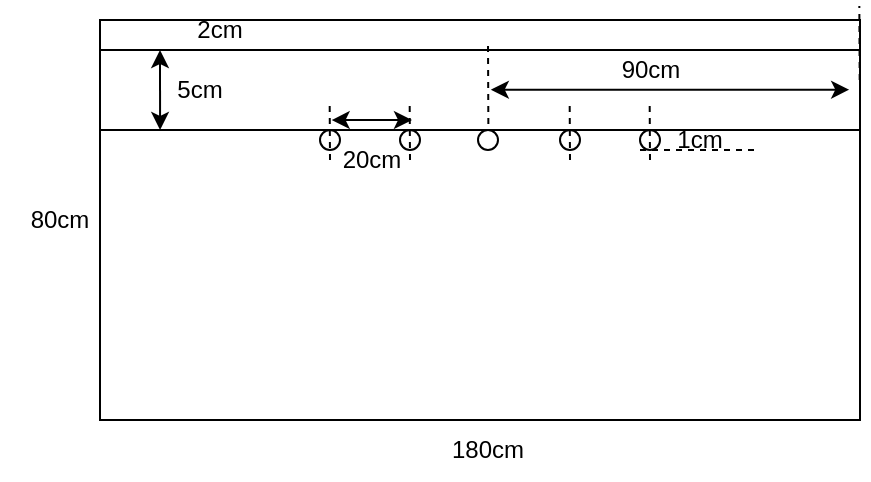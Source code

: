 <mxfile version="24.7.12">
  <diagram name="第 1 页" id="TZFfbjAKG4-1BkYDQpBm">
    <mxGraphModel dx="395" dy="245" grid="1" gridSize="10" guides="1" tooltips="1" connect="1" arrows="1" fold="1" page="1" pageScale="1" pageWidth="827" pageHeight="1169" math="0" shadow="0">
      <root>
        <mxCell id="0" />
        <mxCell id="1" parent="0" />
        <mxCell id="57cuToI_xoXF8MMXr-vU-1" value="" style="rounded=0;whiteSpace=wrap;html=1;strokeWidth=1;" vertex="1" parent="1">
          <mxGeometry x="220" y="260" width="380" height="200" as="geometry" />
        </mxCell>
        <mxCell id="57cuToI_xoXF8MMXr-vU-6" value="" style="rounded=0;whiteSpace=wrap;html=1;" vertex="1" parent="1">
          <mxGeometry x="220" y="275" width="380" height="40" as="geometry" />
        </mxCell>
        <mxCell id="57cuToI_xoXF8MMXr-vU-7" value="" style="ellipse;whiteSpace=wrap;html=1;aspect=fixed;" vertex="1" parent="1">
          <mxGeometry x="370" y="315" width="10" height="10" as="geometry" />
        </mxCell>
        <mxCell id="57cuToI_xoXF8MMXr-vU-11" value="" style="ellipse;whiteSpace=wrap;html=1;aspect=fixed;" vertex="1" parent="1">
          <mxGeometry x="409" y="315" width="10" height="10" as="geometry" />
        </mxCell>
        <mxCell id="57cuToI_xoXF8MMXr-vU-12" value="" style="ellipse;whiteSpace=wrap;html=1;aspect=fixed;" vertex="1" parent="1">
          <mxGeometry x="450" y="315" width="10" height="10" as="geometry" />
        </mxCell>
        <mxCell id="57cuToI_xoXF8MMXr-vU-13" value="" style="ellipse;whiteSpace=wrap;html=1;aspect=fixed;" vertex="1" parent="1">
          <mxGeometry x="490" y="315" width="10" height="10" as="geometry" />
        </mxCell>
        <mxCell id="57cuToI_xoXF8MMXr-vU-14" value="" style="ellipse;whiteSpace=wrap;html=1;aspect=fixed;" vertex="1" parent="1">
          <mxGeometry x="330" y="315" width="10" height="10" as="geometry" />
        </mxCell>
        <mxCell id="57cuToI_xoXF8MMXr-vU-16" value="" style="endArrow=classic;startArrow=classic;html=1;rounded=0;exitX=0.289;exitY=0.469;exitDx=0;exitDy=0;exitPerimeter=0;" edge="1" parent="1">
          <mxGeometry width="50" height="50" relative="1" as="geometry">
            <mxPoint x="335.82" y="310.05" as="sourcePoint" />
            <mxPoint x="376" y="310" as="targetPoint" />
            <Array as="points">
              <mxPoint x="355.82" y="310" />
            </Array>
          </mxGeometry>
        </mxCell>
        <mxCell id="57cuToI_xoXF8MMXr-vU-20" value="" style="endArrow=none;dashed=1;html=1;rounded=0;" edge="1" parent="1">
          <mxGeometry width="50" height="50" relative="1" as="geometry">
            <mxPoint x="335" y="330" as="sourcePoint" />
            <mxPoint x="334.83" y="300" as="targetPoint" />
          </mxGeometry>
        </mxCell>
        <mxCell id="57cuToI_xoXF8MMXr-vU-22" value="" style="endArrow=none;dashed=1;html=1;rounded=0;" edge="1" parent="1">
          <mxGeometry width="50" height="50" relative="1" as="geometry">
            <mxPoint x="375" y="330" as="sourcePoint" />
            <mxPoint x="374.83" y="300" as="targetPoint" />
          </mxGeometry>
        </mxCell>
        <mxCell id="57cuToI_xoXF8MMXr-vU-23" value="" style="endArrow=none;dashed=1;html=1;rounded=0;exitX=0.511;exitY=0.925;exitDx=0;exitDy=0;exitPerimeter=0;" edge="1" parent="1" source="57cuToI_xoXF8MMXr-vU-6">
          <mxGeometry width="50" height="50" relative="1" as="geometry">
            <mxPoint x="414" y="330" as="sourcePoint" />
            <mxPoint x="414" y="270" as="targetPoint" />
          </mxGeometry>
        </mxCell>
        <mxCell id="57cuToI_xoXF8MMXr-vU-24" value="" style="endArrow=none;dashed=1;html=1;rounded=0;" edge="1" parent="1">
          <mxGeometry width="50" height="50" relative="1" as="geometry">
            <mxPoint x="455" y="330" as="sourcePoint" />
            <mxPoint x="454.83" y="300" as="targetPoint" />
          </mxGeometry>
        </mxCell>
        <mxCell id="57cuToI_xoXF8MMXr-vU-25" value="" style="endArrow=none;dashed=1;html=1;rounded=0;" edge="1" parent="1">
          <mxGeometry width="50" height="50" relative="1" as="geometry">
            <mxPoint x="495" y="330" as="sourcePoint" />
            <mxPoint x="494.83" y="300" as="targetPoint" />
          </mxGeometry>
        </mxCell>
        <mxCell id="57cuToI_xoXF8MMXr-vU-26" value="" style="endArrow=classic;startArrow=classic;html=1;rounded=0;" edge="1" parent="1">
          <mxGeometry width="50" height="50" relative="1" as="geometry">
            <mxPoint x="415.41" y="294.83" as="sourcePoint" />
            <mxPoint x="594.59" y="294.83" as="targetPoint" />
            <Array as="points">
              <mxPoint x="574.41" y="294.83" />
            </Array>
          </mxGeometry>
        </mxCell>
        <mxCell id="57cuToI_xoXF8MMXr-vU-27" value="" style="endArrow=none;dashed=1;html=1;rounded=0;exitX=0.511;exitY=0.925;exitDx=0;exitDy=0;exitPerimeter=0;" edge="1" parent="1">
          <mxGeometry width="50" height="50" relative="1" as="geometry">
            <mxPoint x="599.84" y="290" as="sourcePoint" />
            <mxPoint x="599.67" y="253" as="targetPoint" />
          </mxGeometry>
        </mxCell>
        <mxCell id="57cuToI_xoXF8MMXr-vU-28" value="90cm" style="text;html=1;align=center;verticalAlign=middle;resizable=0;points=[];autosize=1;strokeColor=none;fillColor=none;" vertex="1" parent="1">
          <mxGeometry x="470" y="270" width="50" height="30" as="geometry" />
        </mxCell>
        <mxCell id="57cuToI_xoXF8MMXr-vU-29" value="2cm" style="text;html=1;align=center;verticalAlign=middle;whiteSpace=wrap;rounded=0;" vertex="1" parent="1">
          <mxGeometry x="250" y="250" width="60" height="30" as="geometry" />
        </mxCell>
        <mxCell id="57cuToI_xoXF8MMXr-vU-30" value="" style="endArrow=classic;startArrow=classic;html=1;rounded=0;entryX=0.158;entryY=0.55;entryDx=0;entryDy=0;entryPerimeter=0;" edge="1" parent="1">
          <mxGeometry width="50" height="50" relative="1" as="geometry">
            <mxPoint x="250.0" y="275" as="sourcePoint" />
            <mxPoint x="250.04" y="315" as="targetPoint" />
          </mxGeometry>
        </mxCell>
        <mxCell id="57cuToI_xoXF8MMXr-vU-31" value="5cm" style="text;html=1;align=center;verticalAlign=middle;whiteSpace=wrap;rounded=0;" vertex="1" parent="1">
          <mxGeometry x="240" y="280" width="60" height="30" as="geometry" />
        </mxCell>
        <mxCell id="57cuToI_xoXF8MMXr-vU-32" value="" style="endArrow=none;dashed=1;html=1;rounded=0;exitX=0.5;exitY=0.3;exitDx=0;exitDy=0;exitPerimeter=0;" edge="1" parent="1">
          <mxGeometry width="50" height="50" relative="1" as="geometry">
            <mxPoint x="490" y="315" as="sourcePoint" />
            <mxPoint x="549" y="315" as="targetPoint" />
          </mxGeometry>
        </mxCell>
        <mxCell id="57cuToI_xoXF8MMXr-vU-33" value="" style="endArrow=none;dashed=1;html=1;rounded=0;exitX=0.5;exitY=0.3;exitDx=0;exitDy=0;exitPerimeter=0;" edge="1" parent="1">
          <mxGeometry width="50" height="50" relative="1" as="geometry">
            <mxPoint x="490" y="325" as="sourcePoint" />
            <mxPoint x="549" y="325" as="targetPoint" />
          </mxGeometry>
        </mxCell>
        <mxCell id="57cuToI_xoXF8MMXr-vU-34" value="1cm" style="text;html=1;align=center;verticalAlign=middle;whiteSpace=wrap;rounded=0;" vertex="1" parent="1">
          <mxGeometry x="490" y="305" width="60" height="30" as="geometry" />
        </mxCell>
        <mxCell id="57cuToI_xoXF8MMXr-vU-35" value="20cm" style="text;html=1;align=center;verticalAlign=middle;whiteSpace=wrap;rounded=0;" vertex="1" parent="1">
          <mxGeometry x="326" y="315" width="60" height="30" as="geometry" />
        </mxCell>
        <mxCell id="57cuToI_xoXF8MMXr-vU-56" value="80cm" style="text;html=1;align=center;verticalAlign=middle;whiteSpace=wrap;rounded=0;" vertex="1" parent="1">
          <mxGeometry x="170" y="345" width="60" height="30" as="geometry" />
        </mxCell>
        <mxCell id="57cuToI_xoXF8MMXr-vU-57" value="180cm" style="text;html=1;align=center;verticalAlign=middle;whiteSpace=wrap;rounded=0;" vertex="1" parent="1">
          <mxGeometry x="384" y="460" width="60" height="30" as="geometry" />
        </mxCell>
      </root>
    </mxGraphModel>
  </diagram>
</mxfile>
